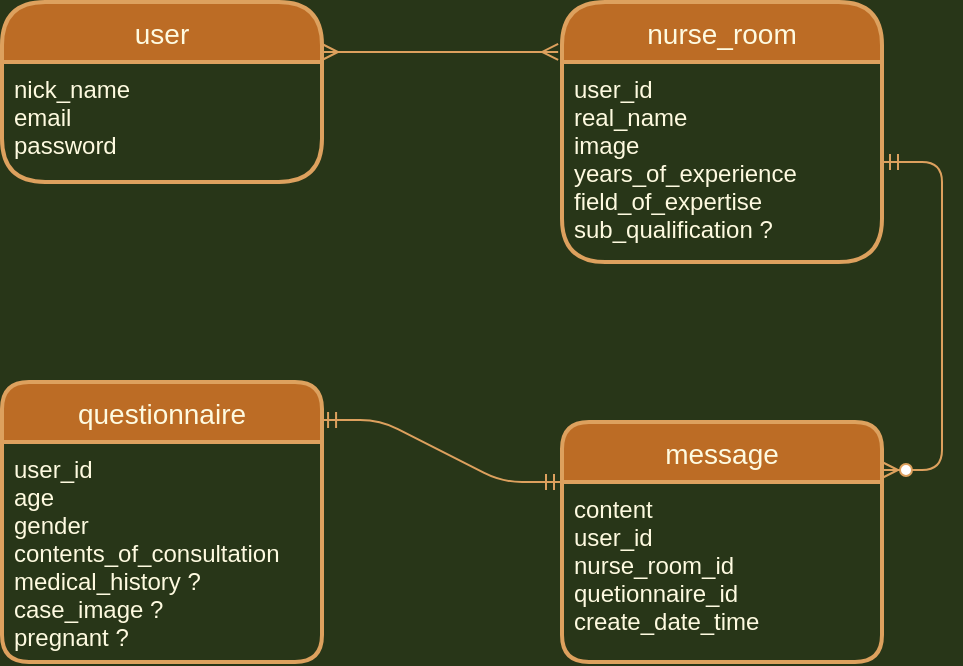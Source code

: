 <mxfile>
    <diagram id="6hGFLwfOUW9BJ-s0fimq" name="Page-1">
        <mxGraphModel dx="728" dy="680" grid="1" gridSize="10" guides="1" tooltips="1" connect="1" arrows="1" fold="1" page="1" pageScale="1" pageWidth="827" pageHeight="1169" background="#283618" math="0" shadow="0">
            <root>
                <mxCell id="0"/>
                <mxCell id="1" parent="0"/>
                <mxCell id="111" value="user" style="swimlane;childLayout=stackLayout;horizontal=1;startSize=30;horizontalStack=0;rounded=1;fontSize=14;fontStyle=0;strokeWidth=2;resizeParent=0;resizeLast=1;shadow=0;dashed=0;align=center;arcSize=24;fillColor=#BC6C25;strokeColor=#DDA15E;fontColor=#FEFAE0;" parent="1" vertex="1">
                    <mxGeometry x="120" y="60" width="160" height="90" as="geometry"/>
                </mxCell>
                <mxCell id="112" value="nick_name&#10;email&#10;password&#10;&#10;" style="align=left;strokeColor=none;fillColor=none;spacingLeft=4;fontSize=12;verticalAlign=top;resizable=0;rotatable=0;part=1;fontColor=#FEFAE0;" parent="111" vertex="1">
                    <mxGeometry y="30" width="160" height="60" as="geometry"/>
                </mxCell>
                <mxCell id="117" value="questionnaire" style="swimlane;childLayout=stackLayout;horizontal=1;startSize=30;horizontalStack=0;rounded=1;fontSize=14;fontStyle=0;strokeWidth=2;resizeParent=0;resizeLast=1;shadow=0;dashed=0;align=center;fillColor=#BC6C25;strokeColor=#DDA15E;fontColor=#FEFAE0;" parent="1" vertex="1">
                    <mxGeometry x="120" y="250" width="160" height="140" as="geometry"/>
                </mxCell>
                <mxCell id="118" value="user_id&#10;age&#10;gender&#10;contents_of_consultation&#10;medical_history ?&#10;case_image ?&#10;pregnant ?" style="align=left;strokeColor=none;fillColor=none;spacingLeft=4;fontSize=12;verticalAlign=top;resizable=0;rotatable=0;part=1;fontColor=#FEFAE0;" parent="117" vertex="1">
                    <mxGeometry y="30" width="160" height="110" as="geometry"/>
                </mxCell>
                <mxCell id="121" value="message" style="swimlane;childLayout=stackLayout;horizontal=1;startSize=30;horizontalStack=0;rounded=1;fontSize=14;fontStyle=0;strokeWidth=2;resizeParent=0;resizeLast=1;shadow=0;dashed=0;align=center;fillColor=#BC6C25;strokeColor=#DDA15E;fontColor=#FEFAE0;" parent="1" vertex="1">
                    <mxGeometry x="400" y="270" width="160" height="120" as="geometry"/>
                </mxCell>
                <mxCell id="122" value="content&#10;user_id&#10;nurse_room_id&#10;quetionnaire_id&#10;create_date_time&#10;" style="align=left;strokeColor=none;fillColor=none;spacingLeft=4;fontSize=12;verticalAlign=top;resizable=0;rotatable=0;part=1;fontColor=#FEFAE0;fontStyle=0" parent="121" vertex="1">
                    <mxGeometry y="30" width="160" height="90" as="geometry"/>
                </mxCell>
                <mxCell id="129" value="" style="edgeStyle=entityRelationEdgeStyle;fontSize=12;html=1;endArrow=ERmandOne;startArrow=ERmandOne;entryX=0.994;entryY=0.136;entryDx=0;entryDy=0;entryPerimeter=0;strokeColor=#DDA15E;fontColor=#FEFAE0;labelBackgroundColor=#283618;exitX=0;exitY=0.25;exitDx=0;exitDy=0;" parent="1" source="121" target="117" edge="1">
                    <mxGeometry width="100" height="100" relative="1" as="geometry">
                        <mxPoint x="110" y="98" as="sourcePoint"/>
                        <mxPoint x="400" y="430" as="targetPoint"/>
                    </mxGeometry>
                </mxCell>
                <mxCell id="133" value="" style="edgeStyle=entityRelationEdgeStyle;fontSize=12;html=1;endArrow=ERzeroToMany;startArrow=ERmandOne;strokeColor=#DDA15E;fontColor=#FEFAE0;labelBackgroundColor=#283618;entryX=1;entryY=0.2;entryDx=0;entryDy=0;entryPerimeter=0;exitX=1;exitY=0.5;exitDx=0;exitDy=0;" parent="1" target="121" edge="1" source="141">
                    <mxGeometry width="100" height="100" relative="1" as="geometry">
                        <mxPoint x="600" y="110" as="sourcePoint"/>
                        <mxPoint x="284" y="260" as="targetPoint"/>
                    </mxGeometry>
                </mxCell>
                <mxCell id="140" value="nurse_room" style="swimlane;childLayout=stackLayout;horizontal=1;startSize=30;horizontalStack=0;rounded=1;fontSize=14;fontStyle=0;strokeWidth=2;resizeParent=0;resizeLast=1;shadow=0;dashed=0;align=center;arcSize=24;fillColor=#BC6C25;strokeColor=#DDA15E;fontColor=#FEFAE0;" parent="1" vertex="1">
                    <mxGeometry x="400" y="60" width="160" height="130" as="geometry"/>
                </mxCell>
                <mxCell id="141" value="user_id&#10;real_name&#10;image&#10;years_of_experience&#10;field_of_expertise&#10;sub_qualification ?&#10;" style="align=left;strokeColor=none;fillColor=none;spacingLeft=4;fontSize=12;verticalAlign=top;resizable=0;rotatable=0;part=1;fontColor=#FEFAE0;" parent="140" vertex="1">
                    <mxGeometry y="30" width="160" height="100" as="geometry"/>
                </mxCell>
                <mxCell id="142" value="" style="edgeStyle=entityRelationEdgeStyle;fontSize=12;html=1;endArrow=ERmany;startArrow=ERmany;entryX=-0.012;entryY=0.192;entryDx=0;entryDy=0;entryPerimeter=0;strokeColor=#DDA15E;" edge="1" parent="1" target="140">
                    <mxGeometry width="100" height="100" relative="1" as="geometry">
                        <mxPoint x="280" y="85" as="sourcePoint"/>
                        <mxPoint x="490" y="240" as="targetPoint"/>
                    </mxGeometry>
                </mxCell>
            </root>
        </mxGraphModel>
    </diagram>
</mxfile>